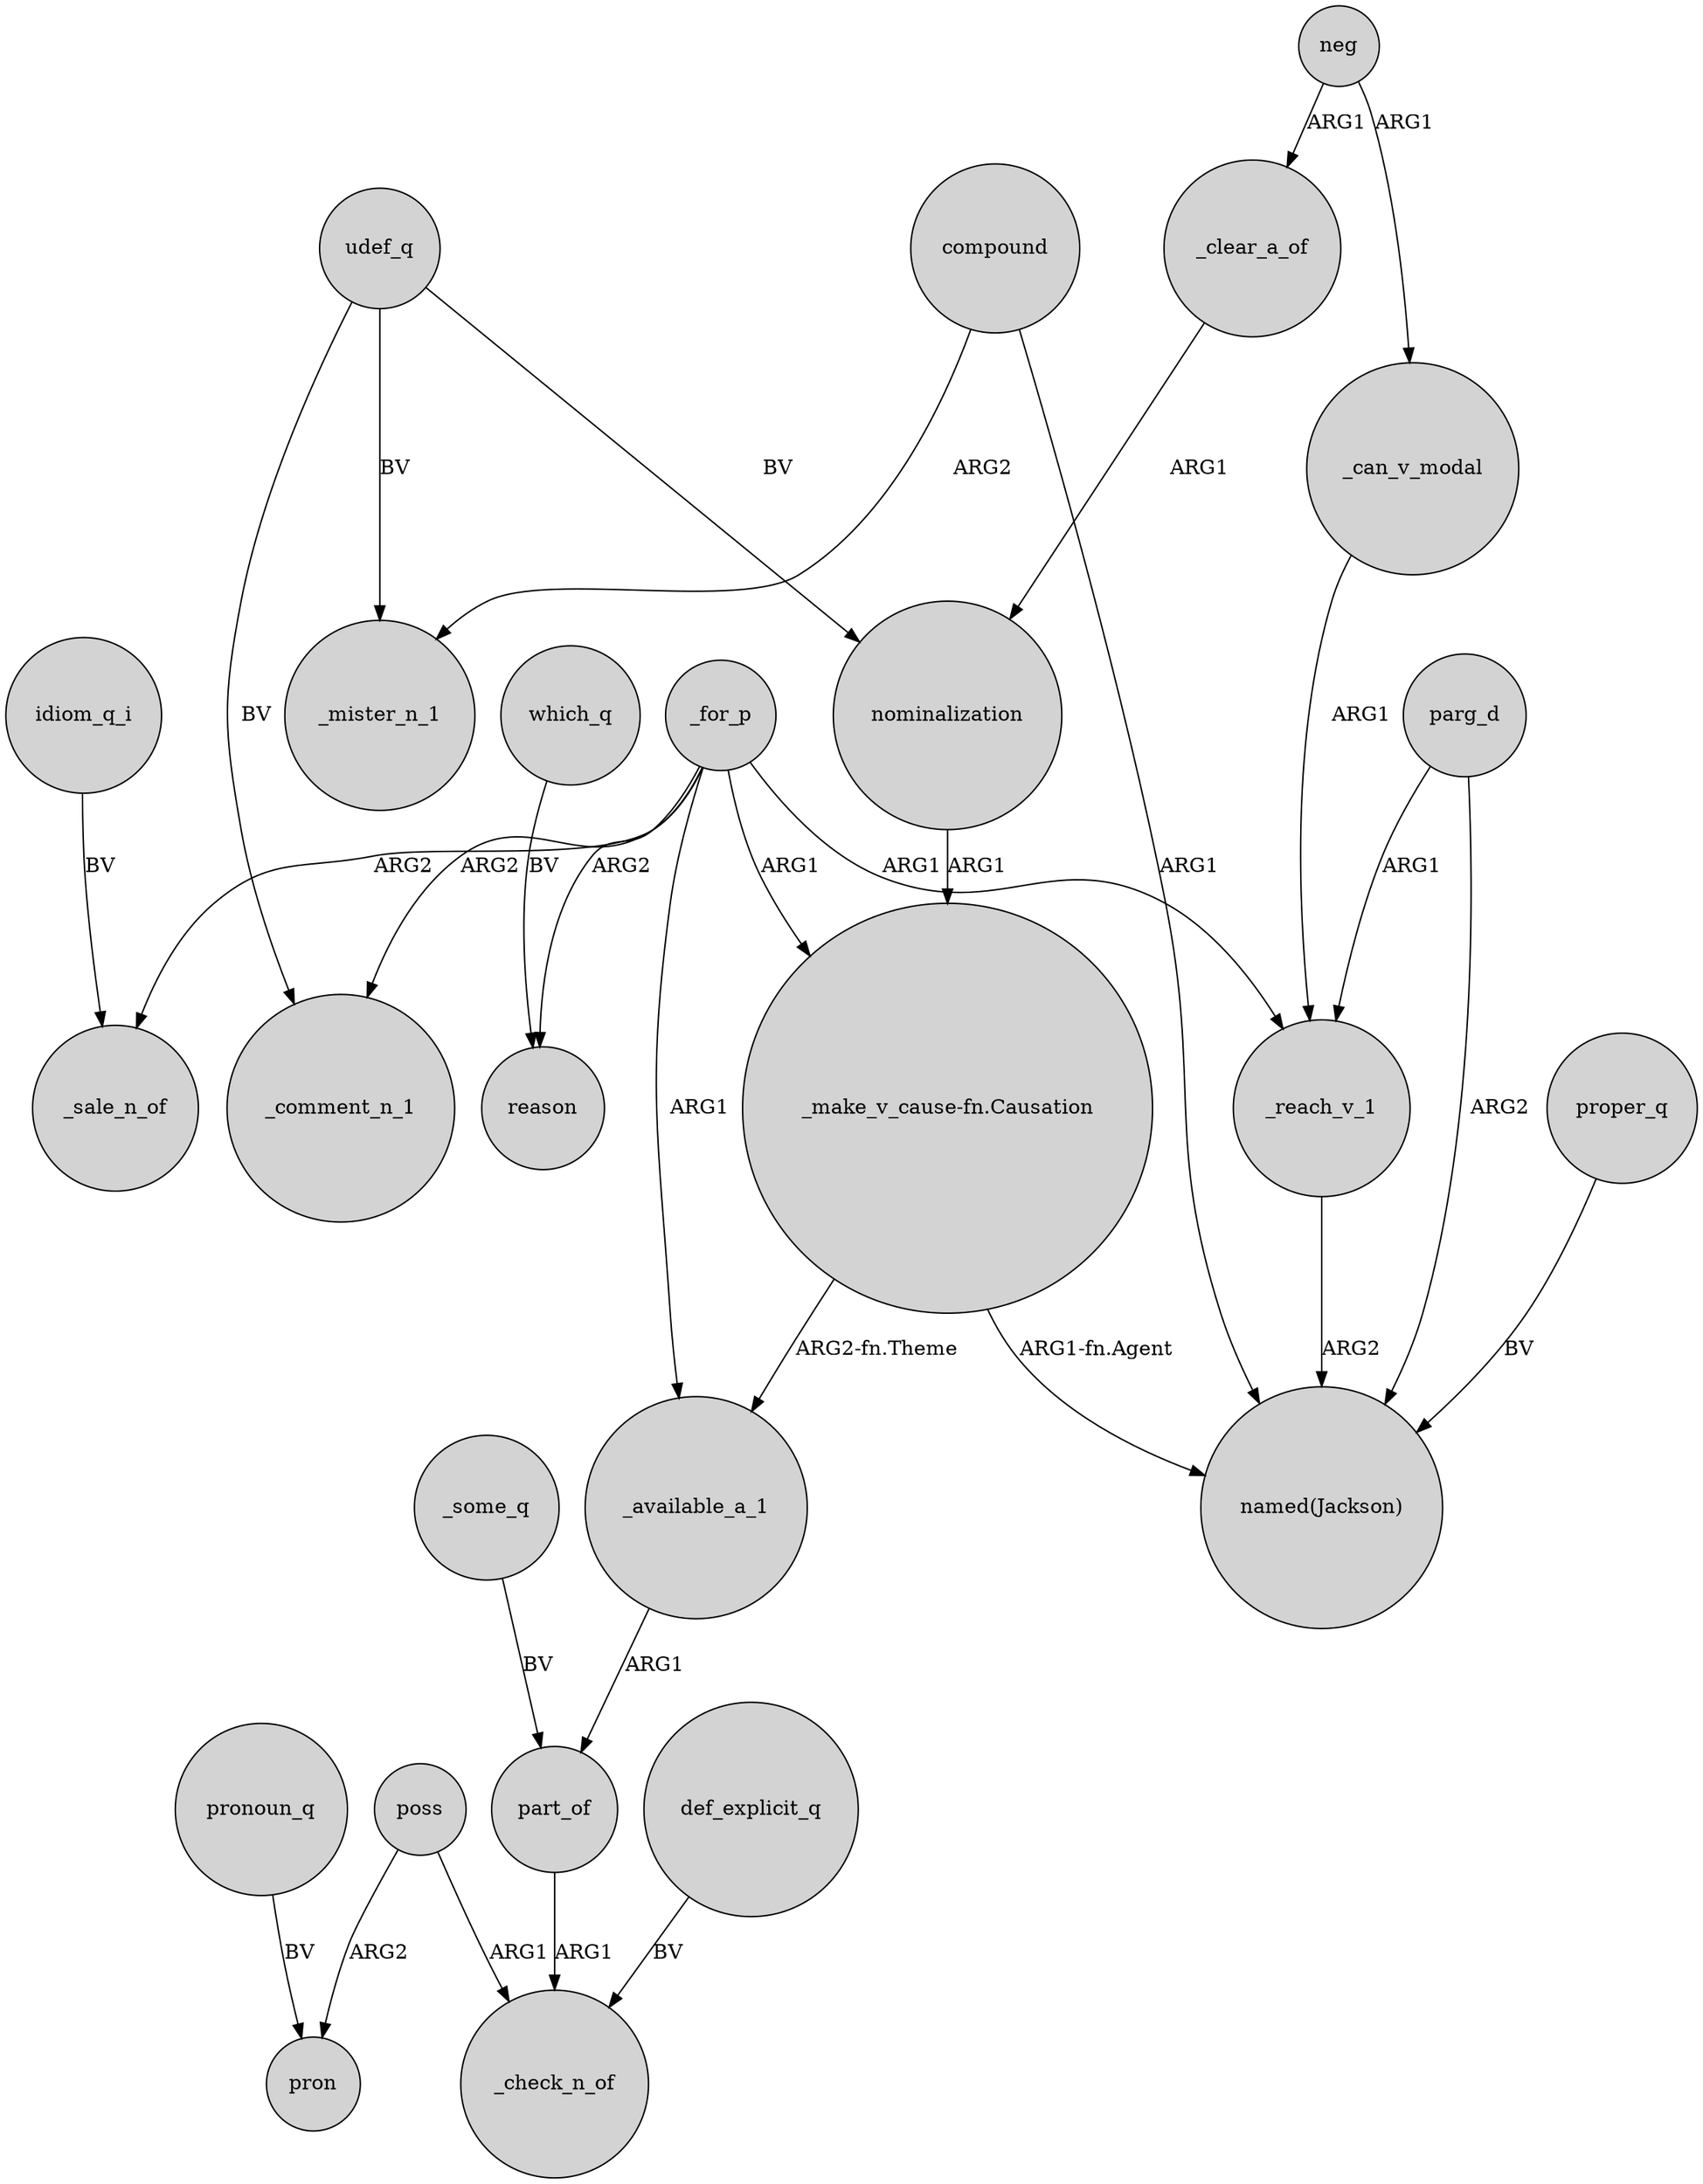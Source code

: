 digraph {
	node [shape=circle style=filled]
	"_make_v_cause-fn.Causation" -> _available_a_1 [label="ARG2-fn.Theme"]
	poss -> pron [label=ARG2]
	_reach_v_1 -> "named(Jackson)" [label=ARG2]
	parg_d -> _reach_v_1 [label=ARG1]
	_for_p -> _sale_n_of [label=ARG2]
	compound -> _mister_n_1 [label=ARG2]
	_for_p -> reason [label=ARG2]
	_for_p -> _available_a_1 [label=ARG1]
	udef_q -> _mister_n_1 [label=BV]
	_for_p -> _reach_v_1 [label=ARG1]
	_for_p -> _comment_n_1 [label=ARG2]
	part_of -> _check_n_of [label=ARG1]
	neg -> _clear_a_of [label=ARG1]
	_some_q -> part_of [label=BV]
	which_q -> reason [label=BV]
	udef_q -> _comment_n_1 [label=BV]
	pronoun_q -> pron [label=BV]
	idiom_q_i -> _sale_n_of [label=BV]
	_for_p -> "_make_v_cause-fn.Causation" [label=ARG1]
	_can_v_modal -> _reach_v_1 [label=ARG1]
	parg_d -> "named(Jackson)" [label=ARG2]
	proper_q -> "named(Jackson)" [label=BV]
	_available_a_1 -> part_of [label=ARG1]
	_clear_a_of -> nominalization [label=ARG1]
	udef_q -> nominalization [label=BV]
	def_explicit_q -> _check_n_of [label=BV]
	"_make_v_cause-fn.Causation" -> "named(Jackson)" [label="ARG1-fn.Agent"]
	compound -> "named(Jackson)" [label=ARG1]
	nominalization -> "_make_v_cause-fn.Causation" [label=ARG1]
	neg -> _can_v_modal [label=ARG1]
	poss -> _check_n_of [label=ARG1]
}
